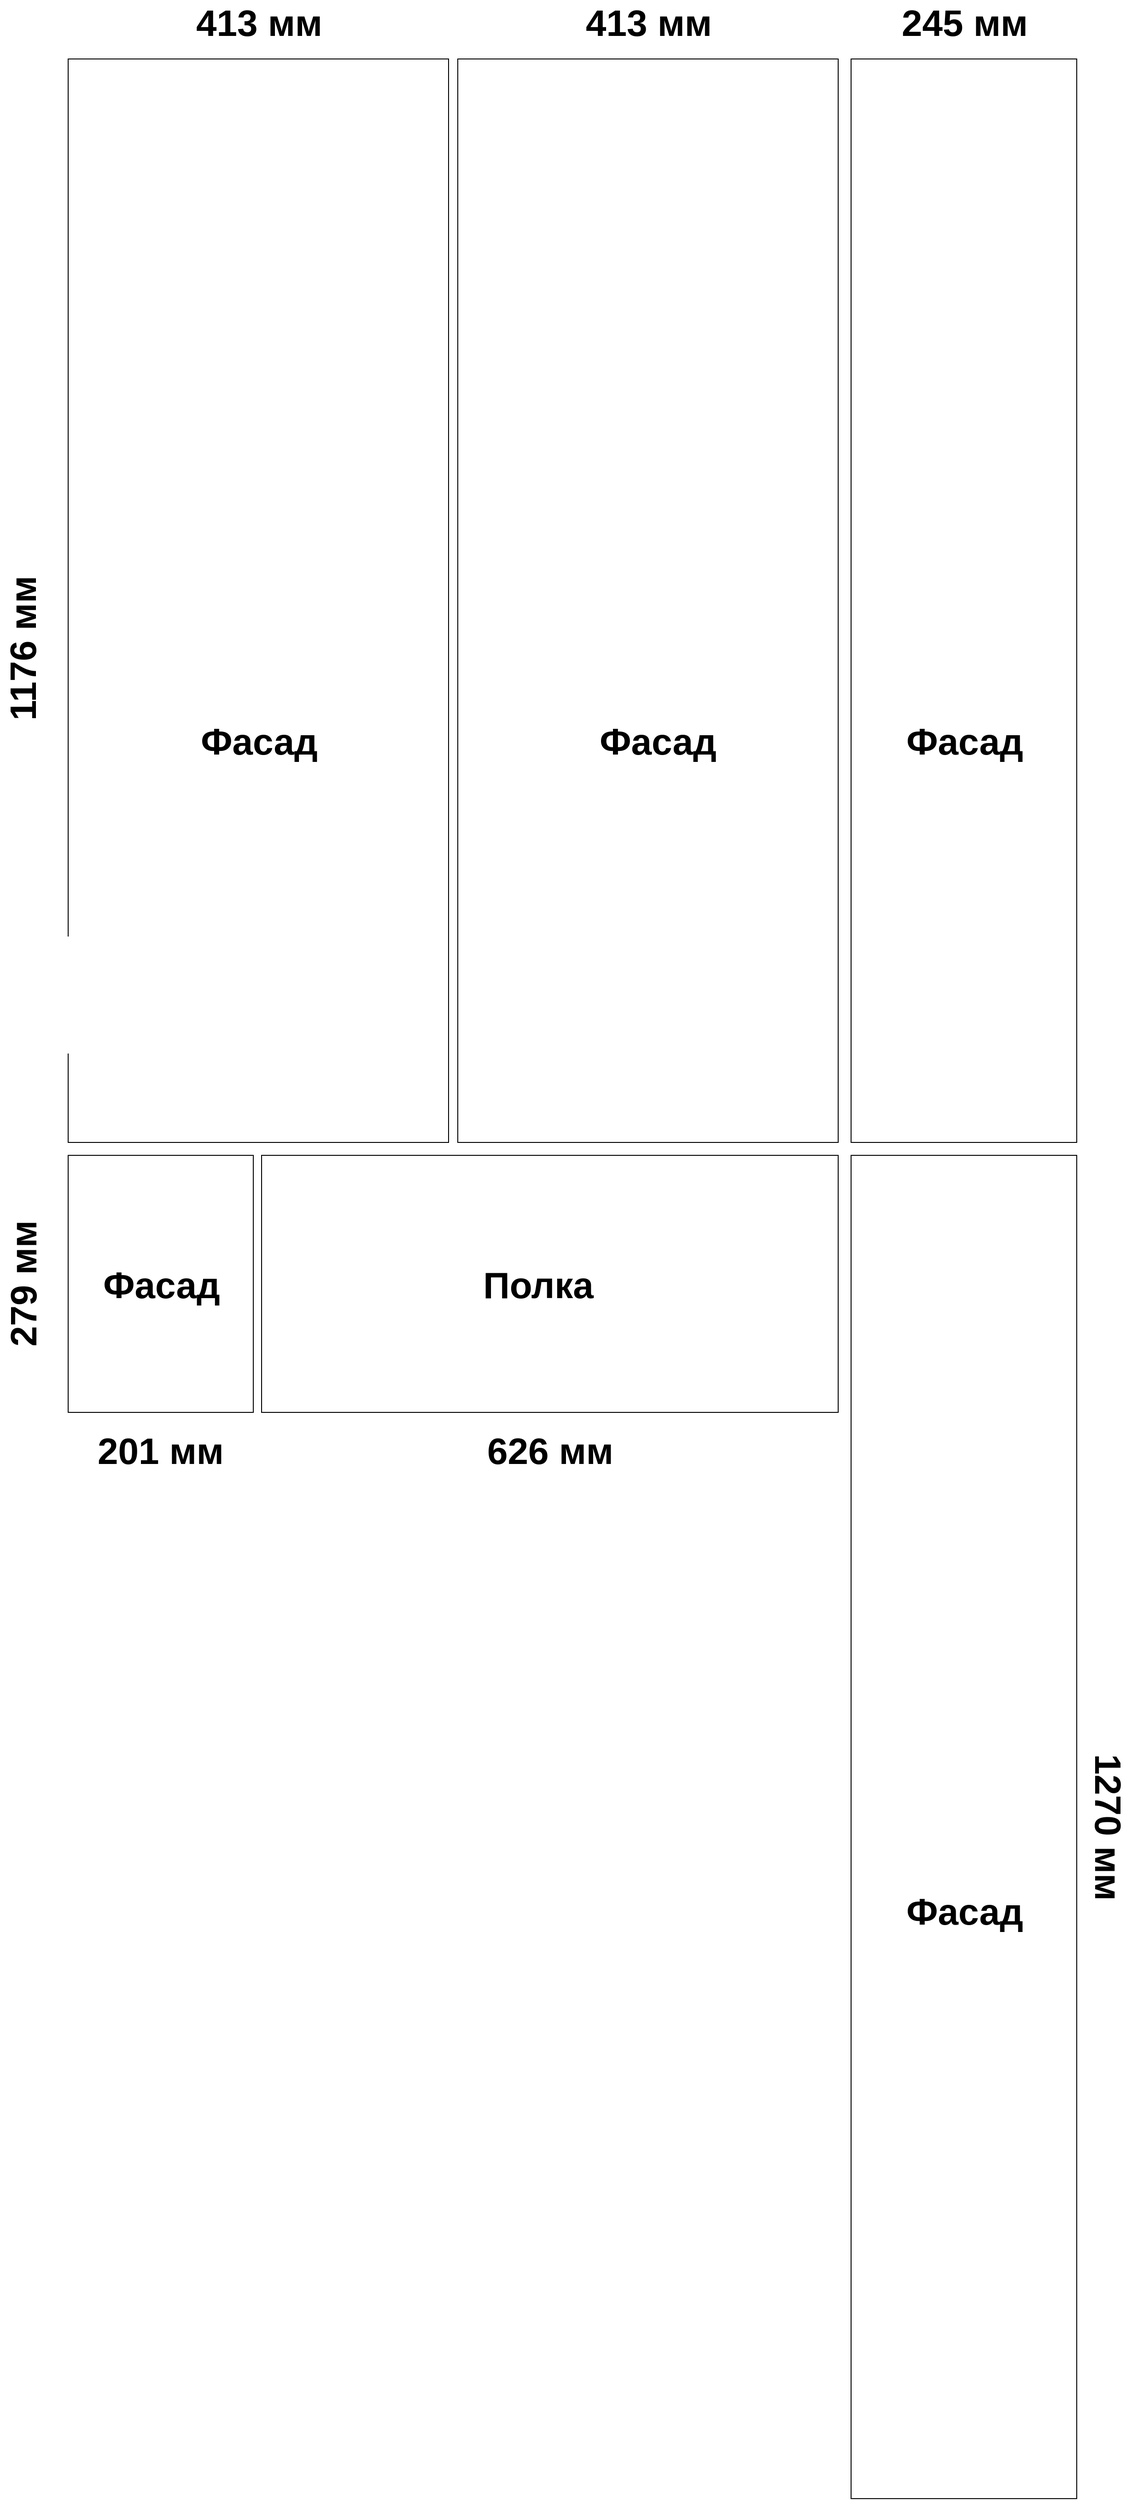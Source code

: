 <mxfile version="21.6.9" type="github">
  <diagram name="Page-1" id="gANemN08C5WNDBypf3lK">
    <mxGraphModel dx="4400" dy="1860" grid="1" gridSize="10" guides="1" tooltips="1" connect="1" arrows="1" fold="1" page="1" pageScale="1" pageWidth="850" pageHeight="1100" math="0" shadow="0">
      <root>
        <mxCell id="0" />
        <mxCell id="1" parent="0" />
        <mxCell id="6FhlCnDprpqO6fDWK_Tm-2" value="" style="rounded=0;whiteSpace=wrap;html=1;fillColor=#FFFFFF;" vertex="1" parent="1">
          <mxGeometry x="-460" y="80" width="413" height="1176" as="geometry" />
        </mxCell>
        <mxCell id="6FhlCnDprpqO6fDWK_Tm-4" value="" style="rounded=0;whiteSpace=wrap;html=1;fillColor=#FFFFFF;" vertex="1" parent="1">
          <mxGeometry x="-37" y="80" width="413" height="1176" as="geometry" />
        </mxCell>
        <mxCell id="6FhlCnDprpqO6fDWK_Tm-5" value="" style="rounded=0;whiteSpace=wrap;html=1;fillColor=#FFFFFF;" vertex="1" parent="1">
          <mxGeometry x="390" y="1270" width="245" height="1458" as="geometry" />
        </mxCell>
        <mxCell id="6FhlCnDprpqO6fDWK_Tm-6" value="" style="rounded=0;whiteSpace=wrap;html=1;fillColor=#FFFFFF;" vertex="1" parent="1">
          <mxGeometry x="390" y="80" width="245" height="1176" as="geometry" />
        </mxCell>
        <mxCell id="6FhlCnDprpqO6fDWK_Tm-7" value="" style="whiteSpace=wrap;html=1;fillColor=#FFFFFF;" vertex="1" parent="1">
          <mxGeometry x="-460" y="1270" width="201" height="279" as="geometry" />
        </mxCell>
        <mxCell id="6FhlCnDprpqO6fDWK_Tm-8" value="" style="whiteSpace=wrap;html=1;fillColor=#FFFFFF;" vertex="1" parent="1">
          <mxGeometry x="-250" y="1270" width="626" height="279" as="geometry" />
        </mxCell>
        <mxCell id="6FhlCnDprpqO6fDWK_Tm-9" value="&lt;font style=&quot;font-size: 40px;&quot;&gt;Полка&lt;/font&gt;" style="text;strokeColor=none;fillColor=none;html=1;fontSize=24;fontStyle=1;verticalAlign=middle;align=center;" vertex="1" parent="1">
          <mxGeometry y="1389.5" width="100" height="40" as="geometry" />
        </mxCell>
        <mxCell id="6FhlCnDprpqO6fDWK_Tm-10" value="&lt;font style=&quot;font-size: 40px;&quot;&gt;Фасад&lt;/font&gt;" style="text;strokeColor=none;fillColor=none;html=1;fontSize=24;fontStyle=1;verticalAlign=middle;align=center;" vertex="1" parent="1">
          <mxGeometry x="-303.5" y="800" width="100" height="40" as="geometry" />
        </mxCell>
        <mxCell id="6FhlCnDprpqO6fDWK_Tm-11" value="&lt;font style=&quot;font-size: 40px;&quot;&gt;Фасад&lt;/font&gt;" style="text;strokeColor=none;fillColor=none;html=1;fontSize=24;fontStyle=1;verticalAlign=middle;align=center;" vertex="1" parent="1">
          <mxGeometry x="130" y="800" width="100" height="40" as="geometry" />
        </mxCell>
        <mxCell id="6FhlCnDprpqO6fDWK_Tm-12" value="&lt;font style=&quot;font-size: 40px;&quot;&gt;Фасад&lt;/font&gt;" style="text;strokeColor=none;fillColor=none;html=1;fontSize=24;fontStyle=1;verticalAlign=middle;align=center;" vertex="1" parent="1">
          <mxGeometry x="462.5" y="800" width="100" height="40" as="geometry" />
        </mxCell>
        <mxCell id="6FhlCnDprpqO6fDWK_Tm-13" value="&lt;font style=&quot;font-size: 40px;&quot;&gt;Фасад&lt;/font&gt;" style="text;strokeColor=none;fillColor=none;html=1;fontSize=24;fontStyle=1;verticalAlign=middle;align=center;" vertex="1" parent="1">
          <mxGeometry x="462.5" y="2070" width="100" height="40" as="geometry" />
        </mxCell>
        <mxCell id="6FhlCnDprpqO6fDWK_Tm-18" value="&lt;font style=&quot;font-size: 40px;&quot;&gt;Фасад&lt;/font&gt;" style="text;strokeColor=none;fillColor=none;html=1;fontSize=24;fontStyle=1;verticalAlign=middle;align=center;" vertex="1" parent="1">
          <mxGeometry x="-409.5" y="1389.5" width="100" height="40" as="geometry" />
        </mxCell>
        <mxCell id="6FhlCnDprpqO6fDWK_Tm-21" value="&lt;font style=&quot;font-size: 40px;&quot;&gt;1176 мм&lt;br&gt;&lt;/font&gt;" style="text;strokeColor=none;fillColor=none;html=1;fontSize=24;fontStyle=1;verticalAlign=middle;align=center;rotation=-90;" vertex="1" parent="1">
          <mxGeometry x="-560" y="700" width="100" height="40" as="geometry" />
        </mxCell>
        <mxCell id="6FhlCnDprpqO6fDWK_Tm-24" value="&lt;font style=&quot;font-size: 40px;&quot;&gt;413 мм&lt;br&gt;&lt;/font&gt;" style="text;strokeColor=none;fillColor=none;html=1;fontSize=24;fontStyle=1;verticalAlign=middle;align=center;rotation=0;" vertex="1" parent="1">
          <mxGeometry x="-303.5" y="20" width="100" height="40" as="geometry" />
        </mxCell>
        <mxCell id="6FhlCnDprpqO6fDWK_Tm-26" value="&lt;font style=&quot;font-size: 40px;&quot;&gt;413 мм&lt;br&gt;&lt;/font&gt;" style="text;strokeColor=none;fillColor=none;html=1;fontSize=24;fontStyle=1;verticalAlign=middle;align=center;rotation=0;" vertex="1" parent="1">
          <mxGeometry x="119.5" y="20" width="100" height="40" as="geometry" />
        </mxCell>
        <mxCell id="6FhlCnDprpqO6fDWK_Tm-27" value="&lt;font style=&quot;font-size: 40px;&quot;&gt;279 мм&lt;br&gt;&lt;/font&gt;" style="text;strokeColor=none;fillColor=none;html=1;fontSize=24;fontStyle=1;verticalAlign=middle;align=center;rotation=-90;" vertex="1" parent="1">
          <mxGeometry x="-560" y="1389.5" width="100" height="40" as="geometry" />
        </mxCell>
        <mxCell id="6FhlCnDprpqO6fDWK_Tm-28" value="&lt;font style=&quot;font-size: 40px;&quot;&gt;1270 мм&lt;br&gt;&lt;/font&gt;" style="text;strokeColor=none;fillColor=none;html=1;fontSize=24;fontStyle=1;verticalAlign=middle;align=center;rotation=90;" vertex="1" parent="1">
          <mxGeometry x="620" y="1979" width="100" height="40" as="geometry" />
        </mxCell>
        <mxCell id="6FhlCnDprpqO6fDWK_Tm-29" value="&lt;font style=&quot;font-size: 40px;&quot;&gt;201 мм&lt;br&gt;&lt;/font&gt;" style="text;strokeColor=none;fillColor=none;html=1;fontSize=24;fontStyle=1;verticalAlign=middle;align=center;rotation=0;" vertex="1" parent="1">
          <mxGeometry x="-410" y="1570" width="100" height="40" as="geometry" />
        </mxCell>
        <mxCell id="6FhlCnDprpqO6fDWK_Tm-30" value="&lt;font style=&quot;font-size: 40px;&quot;&gt;626 мм&lt;br&gt;&lt;/font&gt;" style="text;strokeColor=none;fillColor=none;html=1;fontSize=24;fontStyle=1;verticalAlign=middle;align=center;rotation=0;" vertex="1" parent="1">
          <mxGeometry x="13" y="1570" width="100" height="40" as="geometry" />
        </mxCell>
        <mxCell id="6FhlCnDprpqO6fDWK_Tm-31" value="&lt;font style=&quot;font-size: 40px;&quot;&gt;245 мм&lt;br&gt;&lt;/font&gt;" style="text;strokeColor=none;fillColor=none;html=1;fontSize=24;fontStyle=1;verticalAlign=middle;align=center;rotation=0;" vertex="1" parent="1">
          <mxGeometry x="462.5" y="20" width="100" height="40" as="geometry" />
        </mxCell>
      </root>
    </mxGraphModel>
  </diagram>
</mxfile>
